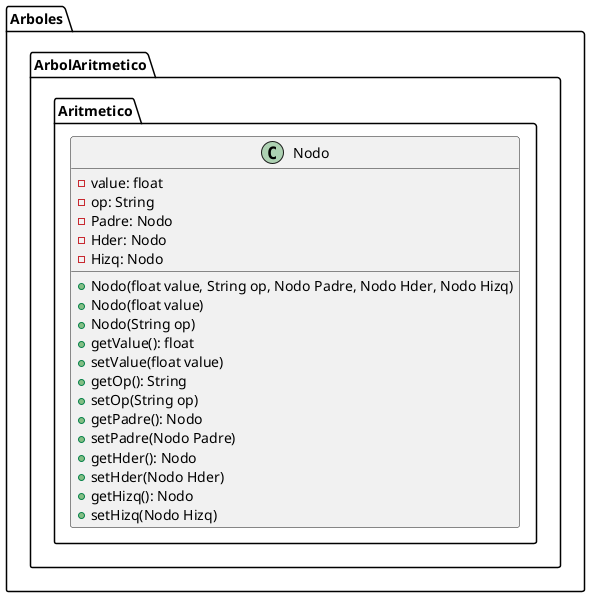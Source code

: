 @startuml
package Arboles.ArbolAritmetico.Aritmetico {

  class Nodo {
    - value: float
    - op: String
    - Padre: Nodo
    - Hder: Nodo
    - Hizq: Nodo

    + Nodo(float value, String op, Nodo Padre, Nodo Hder, Nodo Hizq)
    + Nodo(float value)
    + Nodo(String op)
    + getValue(): float
    + setValue(float value)
    + getOp(): String
    + setOp(String op)
    + getPadre(): Nodo
    + setPadre(Nodo Padre)
    + getHder(): Nodo
    + setHder(Nodo Hder)
    + getHizq(): Nodo
    + setHizq(Nodo Hizq)
  }

}

@enduml
